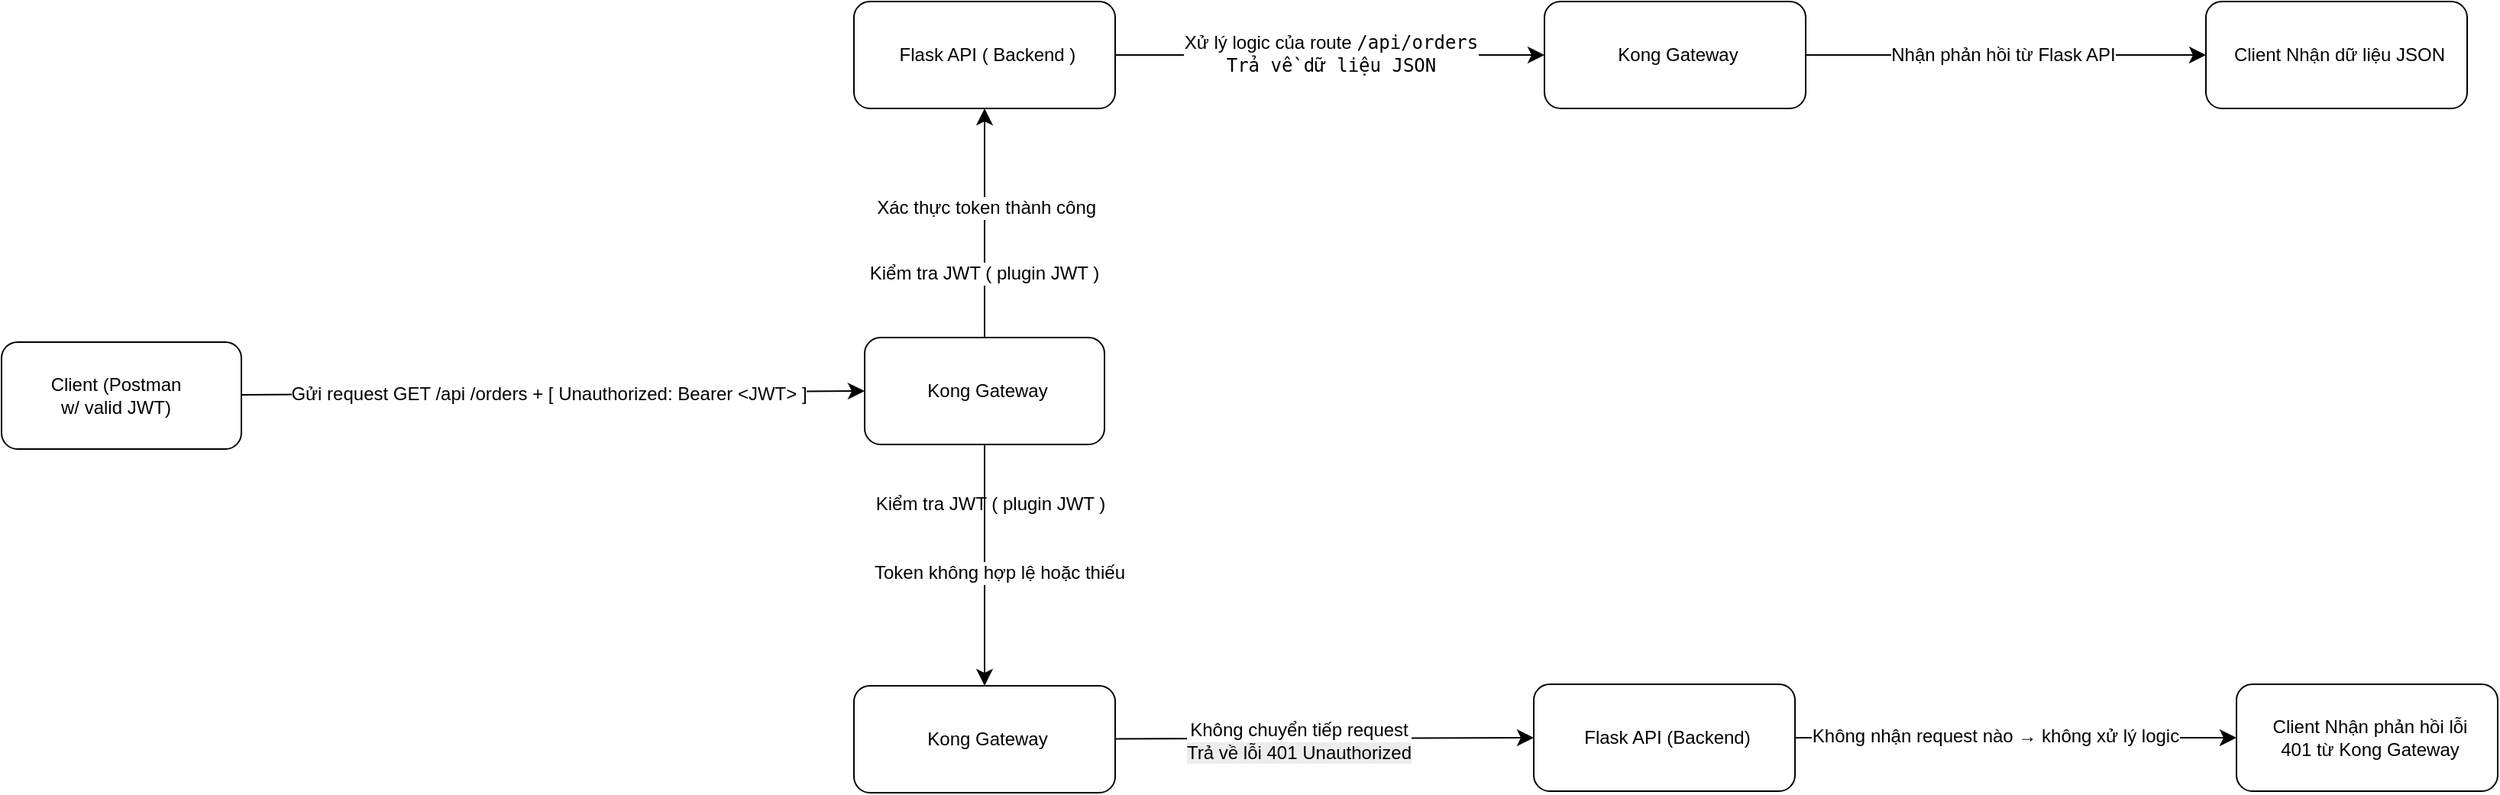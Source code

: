 <mxfile version="26.2.9">
  <diagram name="Trang-1" id="blUwYWcLWPPWUYtj4FWt">
    <mxGraphModel dx="2447" dy="2096" grid="1" gridSize="10" guides="1" tooltips="1" connect="1" arrows="1" fold="1" page="1" pageScale="1" pageWidth="827" pageHeight="1169" math="0" shadow="0">
      <root>
        <mxCell id="0" />
        <mxCell id="1" parent="0" />
        <mxCell id="0D9UNZA62zLQWXdKTRaE-3" value="" style="group;rounded=1;" parent="1" vertex="1" connectable="0">
          <mxGeometry x="-183" y="17" width="158" height="70" as="geometry" />
        </mxCell>
        <mxCell id="0D9UNZA62zLQWXdKTRaE-1" value="" style="rounded=1;whiteSpace=wrap;html=1;" parent="0D9UNZA62zLQWXdKTRaE-3" vertex="1">
          <mxGeometry width="157" height="70" as="geometry" />
        </mxCell>
        <mxCell id="0D9UNZA62zLQWXdKTRaE-2" value="Client (Postman w/ valid JWT)" style="text;html=1;align=center;verticalAlign=middle;whiteSpace=wrap;rounded=1;" parent="0D9UNZA62zLQWXdKTRaE-3" vertex="1">
          <mxGeometry x="28" y="20" width="94" height="30" as="geometry" />
        </mxCell>
        <mxCell id="0D9UNZA62zLQWXdKTRaE-5" value="" style="group;rounded=1;" parent="1" vertex="1" connectable="0">
          <mxGeometry x="382" y="14" width="157" height="70" as="geometry" />
        </mxCell>
        <mxCell id="0D9UNZA62zLQWXdKTRaE-6" value="" style="rounded=1;whiteSpace=wrap;html=1;" parent="0D9UNZA62zLQWXdKTRaE-5" vertex="1">
          <mxGeometry width="157" height="70" as="geometry" />
        </mxCell>
        <mxCell id="0D9UNZA62zLQWXdKTRaE-7" value="Kong Gateway" style="text;html=1;align=center;verticalAlign=middle;whiteSpace=wrap;rounded=1;" parent="0D9UNZA62zLQWXdKTRaE-5" vertex="1">
          <mxGeometry x="25" y="20" width="111" height="30" as="geometry" />
        </mxCell>
        <mxCell id="0D9UNZA62zLQWXdKTRaE-8" style="edgeStyle=none;curved=1;rounded=1;orthogonalLoop=1;jettySize=auto;html=1;entryX=0;entryY=0.5;entryDx=0;entryDy=0;fontSize=12;startSize=8;endSize=8;" parent="1" source="0D9UNZA62zLQWXdKTRaE-1" target="0D9UNZA62zLQWXdKTRaE-6" edge="1">
          <mxGeometry relative="1" as="geometry" />
        </mxCell>
        <mxCell id="0D9UNZA62zLQWXdKTRaE-9" value="Gửi request GET /api /orders + [&amp;nbsp;Unauthorized: Bearer &amp;lt;JWT&amp;gt; ]" style="edgeLabel;html=1;align=center;verticalAlign=middle;resizable=0;points=[];fontSize=12;rounded=1;" parent="0D9UNZA62zLQWXdKTRaE-8" vertex="1" connectable="0">
          <mxGeometry x="-0.154" y="1" relative="1" as="geometry">
            <mxPoint x="28" y="1" as="offset" />
          </mxGeometry>
        </mxCell>
        <mxCell id="0D9UNZA62zLQWXdKTRaE-12" value="" style="group;rounded=1;" parent="1" vertex="1" connectable="0">
          <mxGeometry x="375" y="-206" width="171" height="70" as="geometry" />
        </mxCell>
        <mxCell id="0D9UNZA62zLQWXdKTRaE-13" value="" style="rounded=1;whiteSpace=wrap;html=1;" parent="0D9UNZA62zLQWXdKTRaE-12" vertex="1">
          <mxGeometry width="171" height="70" as="geometry" />
        </mxCell>
        <mxCell id="0D9UNZA62zLQWXdKTRaE-14" value="Flask API ( Backend )" style="text;html=1;align=center;verticalAlign=middle;whiteSpace=wrap;rounded=1;" parent="0D9UNZA62zLQWXdKTRaE-12" vertex="1">
          <mxGeometry x="27.229" y="20" width="120.898" height="30" as="geometry" />
        </mxCell>
        <mxCell id="0D9UNZA62zLQWXdKTRaE-21" style="edgeStyle=none;curved=1;rounded=1;orthogonalLoop=1;jettySize=auto;html=1;exitX=0.5;exitY=0;exitDx=0;exitDy=0;entryX=0.5;entryY=1;entryDx=0;entryDy=0;fontSize=12;startSize=8;endSize=8;" parent="1" source="0D9UNZA62zLQWXdKTRaE-6" target="0D9UNZA62zLQWXdKTRaE-13" edge="1">
          <mxGeometry relative="1" as="geometry" />
        </mxCell>
        <mxCell id="0D9UNZA62zLQWXdKTRaE-26" value="Xác thực token thành công&amp;nbsp;" style="edgeLabel;html=1;align=center;verticalAlign=middle;resizable=0;points=[];fontSize=12;rounded=1;" parent="0D9UNZA62zLQWXdKTRaE-21" vertex="1" connectable="0">
          <mxGeometry x="-0.504" y="-1" relative="1" as="geometry">
            <mxPoint x="1" y="-48" as="offset" />
          </mxGeometry>
        </mxCell>
        <mxCell id="0D9UNZA62zLQWXdKTRaE-29" value="Kiểm tra JWT ( plugin JWT )" style="edgeLabel;html=1;align=center;verticalAlign=middle;resizable=0;points=[];fontSize=12;rounded=1;" parent="0D9UNZA62zLQWXdKTRaE-21" vertex="1" connectable="0">
          <mxGeometry x="-0.434" y="1" relative="1" as="geometry">
            <mxPoint as="offset" />
          </mxGeometry>
        </mxCell>
        <mxCell id="0D9UNZA62zLQWXdKTRaE-35" value="Kiểm tra JWT ( plugin JWT )" style="edgeLabel;html=1;align=center;verticalAlign=middle;resizable=0;points=[];fontSize=12;rounded=1;" parent="0D9UNZA62zLQWXdKTRaE-21" vertex="1" connectable="0">
          <mxGeometry x="-0.434" y="1" relative="1" as="geometry">
            <mxPoint x="4" y="151" as="offset" />
          </mxGeometry>
        </mxCell>
        <mxCell id="0D9UNZA62zLQWXdKTRaE-23" value="" style="group;rounded=1;" parent="1" vertex="1" connectable="0">
          <mxGeometry x="375" y="242" width="171" height="70" as="geometry" />
        </mxCell>
        <mxCell id="0D9UNZA62zLQWXdKTRaE-24" value="" style="rounded=1;whiteSpace=wrap;html=1;" parent="0D9UNZA62zLQWXdKTRaE-23" vertex="1">
          <mxGeometry width="171" height="70" as="geometry" />
        </mxCell>
        <mxCell id="0D9UNZA62zLQWXdKTRaE-25" value="Kong Gateway" style="text;html=1;align=center;verticalAlign=middle;whiteSpace=wrap;rounded=1;" parent="0D9UNZA62zLQWXdKTRaE-23" vertex="1">
          <mxGeometry x="27.229" y="20" width="120.898" height="30" as="geometry" />
        </mxCell>
        <mxCell id="0D9UNZA62zLQWXdKTRaE-27" style="edgeStyle=none;curved=1;rounded=1;orthogonalLoop=1;jettySize=auto;html=1;fontSize=12;startSize=8;endSize=8;entryX=0.5;entryY=0;entryDx=0;entryDy=0;" parent="1" source="0D9UNZA62zLQWXdKTRaE-6" target="0D9UNZA62zLQWXdKTRaE-24" edge="1">
          <mxGeometry relative="1" as="geometry">
            <mxPoint x="461" y="215" as="targetPoint" />
          </mxGeometry>
        </mxCell>
        <mxCell id="0D9UNZA62zLQWXdKTRaE-28" value="Token không hợp lệ hoặc thiếu" style="edgeLabel;html=1;align=center;verticalAlign=middle;resizable=0;points=[];fontSize=12;rounded=1;" parent="0D9UNZA62zLQWXdKTRaE-27" vertex="1" connectable="0">
          <mxGeometry x="-0.168" y="-3" relative="1" as="geometry">
            <mxPoint x="12" y="18" as="offset" />
          </mxGeometry>
        </mxCell>
        <mxCell id="0D9UNZA62zLQWXdKTRaE-30" value="" style="group;rounded=1;" parent="1" vertex="1" connectable="0">
          <mxGeometry x="827" y="-206" width="171" height="70" as="geometry" />
        </mxCell>
        <mxCell id="0D9UNZA62zLQWXdKTRaE-31" value="" style="rounded=1;whiteSpace=wrap;html=1;" parent="0D9UNZA62zLQWXdKTRaE-30" vertex="1">
          <mxGeometry width="171" height="70" as="geometry" />
        </mxCell>
        <mxCell id="0D9UNZA62zLQWXdKTRaE-32" value="Kong Gateway" style="text;html=1;align=center;verticalAlign=middle;whiteSpace=wrap;rounded=1;" parent="0D9UNZA62zLQWXdKTRaE-30" vertex="1">
          <mxGeometry x="27.23" y="20" width="120.9" height="30" as="geometry" />
        </mxCell>
        <mxCell id="0D9UNZA62zLQWXdKTRaE-33" style="edgeStyle=none;curved=1;rounded=1;orthogonalLoop=1;jettySize=auto;html=1;exitX=1;exitY=0.5;exitDx=0;exitDy=0;entryX=0;entryY=0.5;entryDx=0;entryDy=0;fontSize=12;startSize=8;endSize=8;" parent="1" source="0D9UNZA62zLQWXdKTRaE-13" target="0D9UNZA62zLQWXdKTRaE-31" edge="1">
          <mxGeometry relative="1" as="geometry" />
        </mxCell>
        <mxCell id="0D9UNZA62zLQWXdKTRaE-34" value="Xử lý logic của route &lt;code data-end=&quot;565&quot; data-start=&quot;552&quot;&gt;/api/orders&lt;br&gt;Trả về dữ liệu JSON&lt;/code&gt;" style="edgeLabel;html=1;align=center;verticalAlign=middle;resizable=0;points=[];fontSize=12;rounded=1;" parent="0D9UNZA62zLQWXdKTRaE-33" vertex="1" connectable="0">
          <mxGeometry x="0.005" y="1" relative="1" as="geometry">
            <mxPoint as="offset" />
          </mxGeometry>
        </mxCell>
        <mxCell id="0D9UNZA62zLQWXdKTRaE-36" value="" style="group;rounded=1;" parent="1" vertex="1" connectable="0">
          <mxGeometry x="820" y="241" width="171" height="70" as="geometry" />
        </mxCell>
        <mxCell id="0D9UNZA62zLQWXdKTRaE-37" value="" style="rounded=1;whiteSpace=wrap;html=1;" parent="0D9UNZA62zLQWXdKTRaE-36" vertex="1">
          <mxGeometry width="171" height="70" as="geometry" />
        </mxCell>
        <mxCell id="0D9UNZA62zLQWXdKTRaE-38" value="Flask API (Backend)" style="text;html=1;align=center;verticalAlign=middle;whiteSpace=wrap;rounded=1;" parent="0D9UNZA62zLQWXdKTRaE-36" vertex="1">
          <mxGeometry x="27.229" y="20" width="120.898" height="30" as="geometry" />
        </mxCell>
        <mxCell id="0D9UNZA62zLQWXdKTRaE-39" style="edgeStyle=none;curved=1;rounded=1;orthogonalLoop=1;jettySize=auto;html=1;entryX=0;entryY=0.5;entryDx=0;entryDy=0;fontSize=12;startSize=8;endSize=8;" parent="1" source="0D9UNZA62zLQWXdKTRaE-24" target="0D9UNZA62zLQWXdKTRaE-37" edge="1">
          <mxGeometry relative="1" as="geometry" />
        </mxCell>
        <mxCell id="2XD68NpunhlxnsBVNeTw-8" value="Không chuyển tiếp request&lt;div&gt;&lt;span style=&quot;background-color: rgb(236, 236, 236);&quot;&gt;Trả về lỗi 401 Unauthorized&lt;/span&gt;&lt;/div&gt;" style="edgeLabel;html=1;align=center;verticalAlign=middle;resizable=0;points=[];fontSize=12;" vertex="1" connectable="0" parent="0D9UNZA62zLQWXdKTRaE-39">
          <mxGeometry x="-0.345" y="1" relative="1" as="geometry">
            <mxPoint x="30" y="2" as="offset" />
          </mxGeometry>
        </mxCell>
        <mxCell id="2XD68NpunhlxnsBVNeTw-1" value="" style="group;rounded=1;" vertex="1" connectable="0" parent="1">
          <mxGeometry x="1260" y="-206" width="171" height="70" as="geometry" />
        </mxCell>
        <mxCell id="2XD68NpunhlxnsBVNeTw-2" value="" style="rounded=1;whiteSpace=wrap;html=1;" vertex="1" parent="2XD68NpunhlxnsBVNeTw-1">
          <mxGeometry width="171" height="70" as="geometry" />
        </mxCell>
        <mxCell id="2XD68NpunhlxnsBVNeTw-3" value="Client&amp;nbsp;Nhận dữ liệu JSON" style="text;html=1;align=center;verticalAlign=middle;whiteSpace=wrap;rounded=1;" vertex="1" parent="2XD68NpunhlxnsBVNeTw-1">
          <mxGeometry x="16" y="20" width="142.77" height="30" as="geometry" />
        </mxCell>
        <mxCell id="2XD68NpunhlxnsBVNeTw-16" style="edgeStyle=none;curved=1;rounded=0;orthogonalLoop=1;jettySize=auto;html=1;exitX=0.25;exitY=1;exitDx=0;exitDy=0;fontSize=12;startSize=8;endSize=8;" edge="1" parent="2XD68NpunhlxnsBVNeTw-1" source="2XD68NpunhlxnsBVNeTw-3" target="2XD68NpunhlxnsBVNeTw-3">
          <mxGeometry relative="1" as="geometry" />
        </mxCell>
        <mxCell id="2XD68NpunhlxnsBVNeTw-4" style="edgeStyle=none;curved=1;rounded=1;orthogonalLoop=1;jettySize=auto;html=1;entryX=0;entryY=0.5;entryDx=0;entryDy=0;fontSize=12;startSize=8;endSize=8;" edge="1" parent="1" source="0D9UNZA62zLQWXdKTRaE-31" target="2XD68NpunhlxnsBVNeTw-2">
          <mxGeometry relative="1" as="geometry" />
        </mxCell>
        <mxCell id="2XD68NpunhlxnsBVNeTw-5" value="Nhận phản hồi từ Flask API" style="edgeLabel;html=1;align=center;verticalAlign=middle;resizable=0;points=[];fontSize=12;rounded=1;" vertex="1" connectable="0" parent="2XD68NpunhlxnsBVNeTw-4">
          <mxGeometry x="-0.014" relative="1" as="geometry">
            <mxPoint as="offset" />
          </mxGeometry>
        </mxCell>
        <mxCell id="2XD68NpunhlxnsBVNeTw-10" value="" style="group;rounded=1;" vertex="1" connectable="0" parent="1">
          <mxGeometry x="1280" y="241" width="171" height="70" as="geometry" />
        </mxCell>
        <mxCell id="2XD68NpunhlxnsBVNeTw-11" value="" style="rounded=1;whiteSpace=wrap;html=1;" vertex="1" parent="2XD68NpunhlxnsBVNeTw-10">
          <mxGeometry width="171" height="70" as="geometry" />
        </mxCell>
        <mxCell id="2XD68NpunhlxnsBVNeTw-12" value="Client&amp;nbsp;Nhận phản hồi lỗi 401 từ Kong Gateway" style="text;html=1;align=center;verticalAlign=middle;whiteSpace=wrap;rounded=1;" vertex="1" parent="2XD68NpunhlxnsBVNeTw-10">
          <mxGeometry x="16" y="20" width="142.77" height="30" as="geometry" />
        </mxCell>
        <mxCell id="2XD68NpunhlxnsBVNeTw-13" style="edgeStyle=none;curved=1;rounded=0;orthogonalLoop=1;jettySize=auto;html=1;fontSize=12;startSize=8;endSize=8;" edge="1" parent="1" source="0D9UNZA62zLQWXdKTRaE-37" target="2XD68NpunhlxnsBVNeTw-11">
          <mxGeometry relative="1" as="geometry" />
        </mxCell>
        <mxCell id="2XD68NpunhlxnsBVNeTw-14" value="Không nhận request nào → không xử lý logic" style="edgeLabel;html=1;align=center;verticalAlign=middle;resizable=0;points=[];fontSize=12;" vertex="1" connectable="0" parent="2XD68NpunhlxnsBVNeTw-13">
          <mxGeometry x="-0.094" y="1" relative="1" as="geometry">
            <mxPoint as="offset" />
          </mxGeometry>
        </mxCell>
      </root>
    </mxGraphModel>
  </diagram>
</mxfile>
